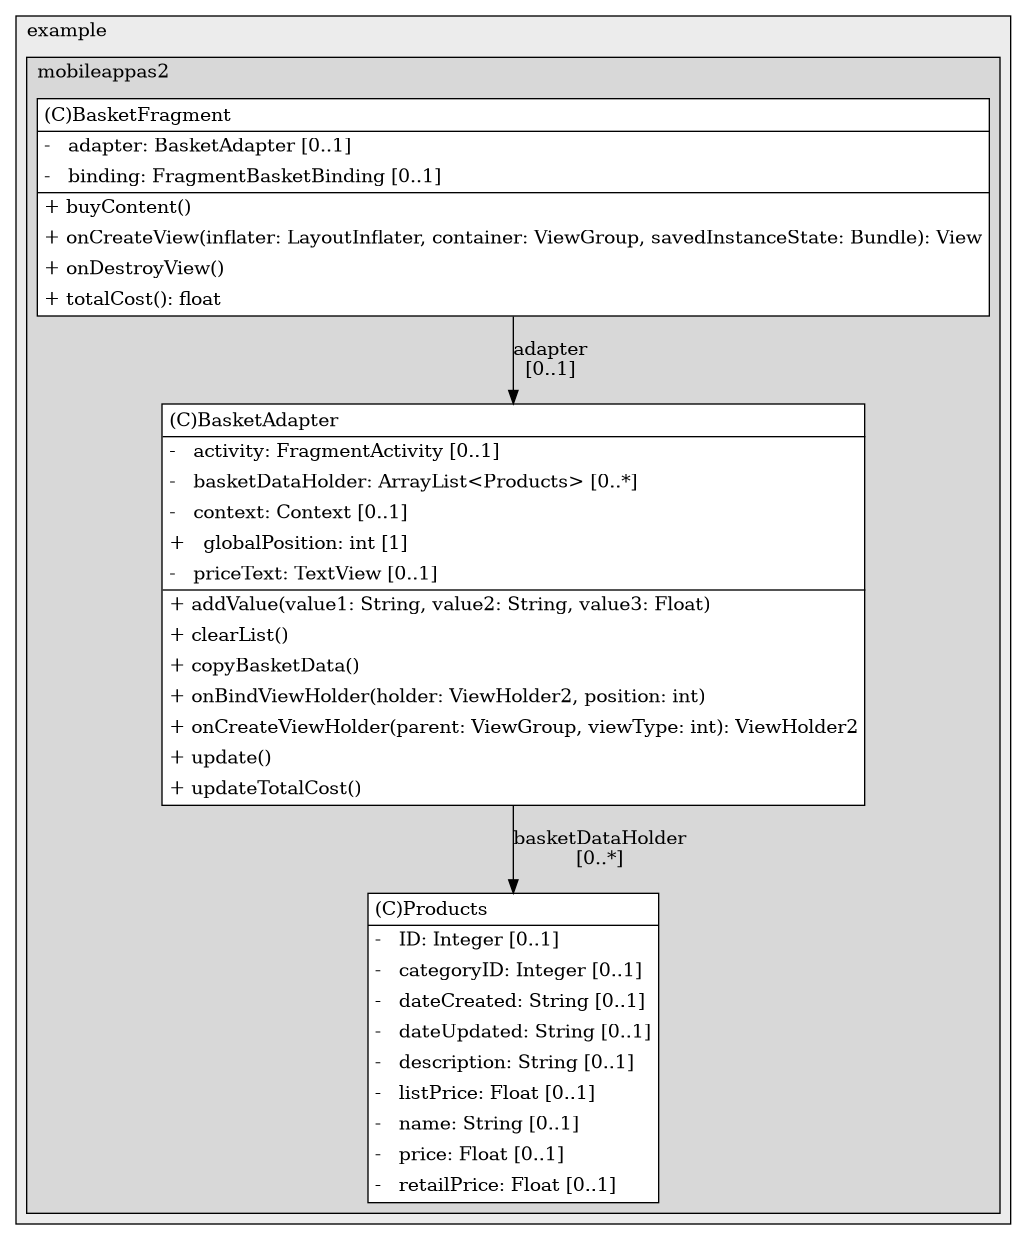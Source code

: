 @startuml

/' diagram meta data start
config=StructureConfiguration;
{
  "projectClassification": {
    "searchMode": "OpenProject", // OpenProject, AllProjects
    "includedProjects": "",
    "pathEndKeywords": "*.impl",
    "isClientPath": "",
    "isClientName": "",
    "isTestPath": "",
    "isTestName": "",
    "isMappingPath": "",
    "isMappingName": "",
    "isDataAccessPath": "",
    "isDataAccessName": "",
    "isDataStructurePath": "",
    "isDataStructureName": "",
    "isInterfaceStructuresPath": "",
    "isInterfaceStructuresName": "",
    "isEntryPointPath": "",
    "isEntryPointName": "",
    "treatFinalFieldsAsMandatory": false
  },
  "graphRestriction": {
    "classPackageExcludeFilter": "",
    "classPackageIncludeFilter": "",
    "classNameExcludeFilter": "",
    "classNameIncludeFilter": "",
    "methodNameExcludeFilter": "",
    "methodNameIncludeFilter": "",
    "removeByInheritance": "", // inheritance/annotation based filtering is done in a second step
    "removeByAnnotation": "",
    "removeByClassPackage": "", // cleanup the graph after inheritance/annotation based filtering is done
    "removeByClassName": "",
    "cutMappings": false,
    "cutEnum": true,
    "cutTests": true,
    "cutClient": true,
    "cutDataAccess": false,
    "cutInterfaceStructures": false,
    "cutDataStructures": false,
    "cutGetterAndSetter": true,
    "cutConstructors": true
  },
  "graphTraversal": {
    "forwardDepth": 6,
    "backwardDepth": 6,
    "classPackageExcludeFilter": "",
    "classPackageIncludeFilter": "",
    "classNameExcludeFilter": "",
    "classNameIncludeFilter": "",
    "methodNameExcludeFilter": "",
    "methodNameIncludeFilter": "",
    "hideMappings": false,
    "hideDataStructures": false,
    "hidePrivateMethods": true,
    "hideInterfaceCalls": true, // indirection: implementation -> interface (is hidden) -> implementation
    "onlyShowApplicationEntryPoints": false, // root node is included
    "useMethodCallsForStructureDiagram": "ForwardOnly" // ForwardOnly, BothDirections, No
  },
  "details": {
    "aggregation": "GroupByClass", // ByClass, GroupByClass, None
    "showClassGenericTypes": true,
    "showMethods": true,
    "showMethodParameterNames": true,
    "showMethodParameterTypes": true,
    "showMethodReturnType": true,
    "showPackageLevels": 2,
    "showDetailedClassStructure": true
  },
  "rootClass": "com.example.mobileappas2.Database.DataHolders.Products",
  "extensionCallbackMethod": "" // qualified.class.name#methodName - signature: public static String method(String)
}
diagram meta data end '/



digraph g {
    rankdir="TB"
    splines=polyline
    

'nodes 
subgraph cluster_1322970774 { 
   	label=example
	labeljust=l
	fillcolor="#ececec"
	style=filled
   
   subgraph cluster_1233910363 { 
   	label=mobileappas2
	labeljust=l
	fillcolor="#d8d8d8"
	style=filled
   
   BasketAdapter143022948[
	label=<<TABLE BORDER="1" CELLBORDER="0" CELLPADDING="4" CELLSPACING="0">
<TR><TD ALIGN="LEFT" >(C)BasketAdapter</TD></TR>
<HR/>
<TR><TD ALIGN="LEFT" >-   activity: FragmentActivity [0..1]</TD></TR>
<TR><TD ALIGN="LEFT" >-   basketDataHolder: ArrayList&lt;Products&gt; [0..*]</TD></TR>
<TR><TD ALIGN="LEFT" >-   context: Context [0..1]</TD></TR>
<TR><TD ALIGN="LEFT" >+   globalPosition: int [1]</TD></TR>
<TR><TD ALIGN="LEFT" >-   priceText: TextView [0..1]</TD></TR>
<HR/>
<TR><TD ALIGN="LEFT" >+ addValue(value1: String, value2: String, value3: Float)</TD></TR>
<TR><TD ALIGN="LEFT" >+ clearList()</TD></TR>
<TR><TD ALIGN="LEFT" >+ copyBasketData()</TD></TR>
<TR><TD ALIGN="LEFT" >+ onBindViewHolder(holder: ViewHolder2, position: int)</TD></TR>
<TR><TD ALIGN="LEFT" >+ onCreateViewHolder(parent: ViewGroup, viewType: int): ViewHolder2</TD></TR>
<TR><TD ALIGN="LEFT" >+ update()</TD></TR>
<TR><TD ALIGN="LEFT" >+ updateTotalCost()</TD></TR>
</TABLE>>
	style=filled
	margin=0
	shape=plaintext
	fillcolor="#FFFFFF"
];

BasketFragment143022948[
	label=<<TABLE BORDER="1" CELLBORDER="0" CELLPADDING="4" CELLSPACING="0">
<TR><TD ALIGN="LEFT" >(C)BasketFragment</TD></TR>
<HR/>
<TR><TD ALIGN="LEFT" >-   adapter: BasketAdapter [0..1]</TD></TR>
<TR><TD ALIGN="LEFT" >-   binding: FragmentBasketBinding [0..1]</TD></TR>
<HR/>
<TR><TD ALIGN="LEFT" >+ buyContent()</TD></TR>
<TR><TD ALIGN="LEFT" >+ onCreateView(inflater: LayoutInflater, container: ViewGroup, savedInstanceState: Bundle): View</TD></TR>
<TR><TD ALIGN="LEFT" >+ onDestroyView()</TD></TR>
<TR><TD ALIGN="LEFT" >+ totalCost(): float</TD></TR>
</TABLE>>
	style=filled
	margin=0
	shape=plaintext
	fillcolor="#FFFFFF"
];

Products730258886[
	label=<<TABLE BORDER="1" CELLBORDER="0" CELLPADDING="4" CELLSPACING="0">
<TR><TD ALIGN="LEFT" >(C)Products</TD></TR>
<HR/>
<TR><TD ALIGN="LEFT" >-   ID: Integer [0..1]</TD></TR>
<TR><TD ALIGN="LEFT" >-   categoryID: Integer [0..1]</TD></TR>
<TR><TD ALIGN="LEFT" >-   dateCreated: String [0..1]</TD></TR>
<TR><TD ALIGN="LEFT" >-   dateUpdated: String [0..1]</TD></TR>
<TR><TD ALIGN="LEFT" >-   description: String [0..1]</TD></TR>
<TR><TD ALIGN="LEFT" >-   listPrice: Float [0..1]</TD></TR>
<TR><TD ALIGN="LEFT" >-   name: String [0..1]</TD></TR>
<TR><TD ALIGN="LEFT" >-   price: Float [0..1]</TD></TR>
<TR><TD ALIGN="LEFT" >-   retailPrice: Float [0..1]</TD></TR>
</TABLE>>
	style=filled
	margin=0
	shape=plaintext
	fillcolor="#FFFFFF"
];
} 
} 

'edges    
BasketAdapter143022948 -> Products730258886[label="basketDataHolder
[0..*]"];
BasketFragment143022948 -> BasketAdapter143022948[label="adapter
[0..1]"];
    
}
@enduml